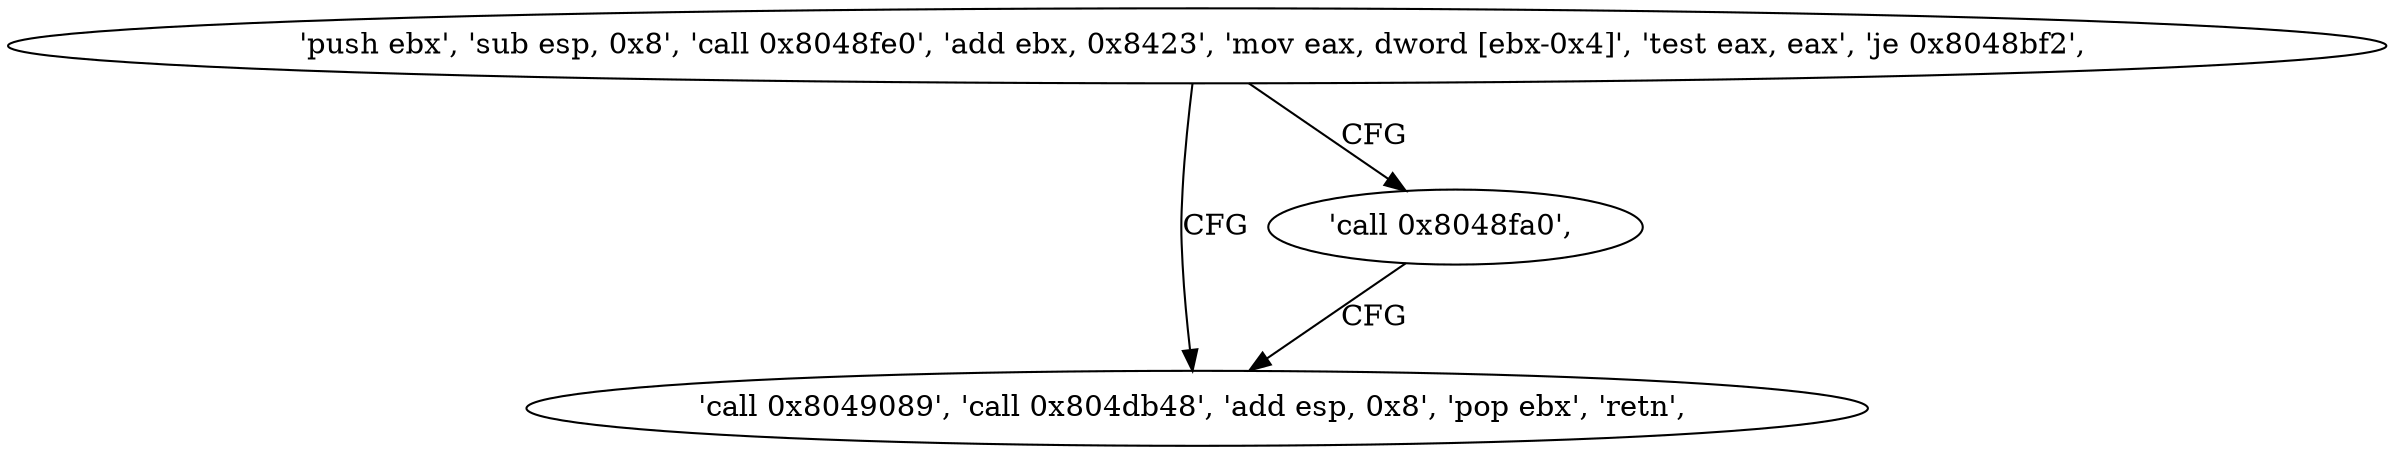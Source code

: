 digraph "func" {
"134515668" [label = "'push ebx', 'sub esp, 0x8', 'call 0x8048fe0', 'add ebx, 0x8423', 'mov eax, dword [ebx-0x4]', 'test eax, eax', 'je 0x8048bf2', " ]
"134515698" [label = "'call 0x8049089', 'call 0x804db48', 'add esp, 0x8', 'pop ebx', 'retn', " ]
"134515693" [label = "'call 0x8048fa0', " ]
"134515668" -> "134515698" [ label = "CFG" ]
"134515668" -> "134515693" [ label = "CFG" ]
"134515693" -> "134515698" [ label = "CFG" ]
}
